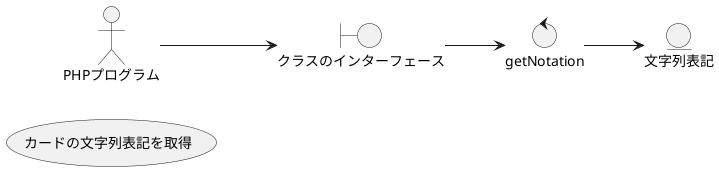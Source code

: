 @startuml

usecase カードの文字列表記を取得

left to right direction

actor PHPプログラム
boundary クラスのインターフェース
control getNotation
entity 文字列表記


PHPプログラム --> クラスのインターフェース
クラスのインターフェース --> getNotation
getNotation --> 文字列表記


@enduml